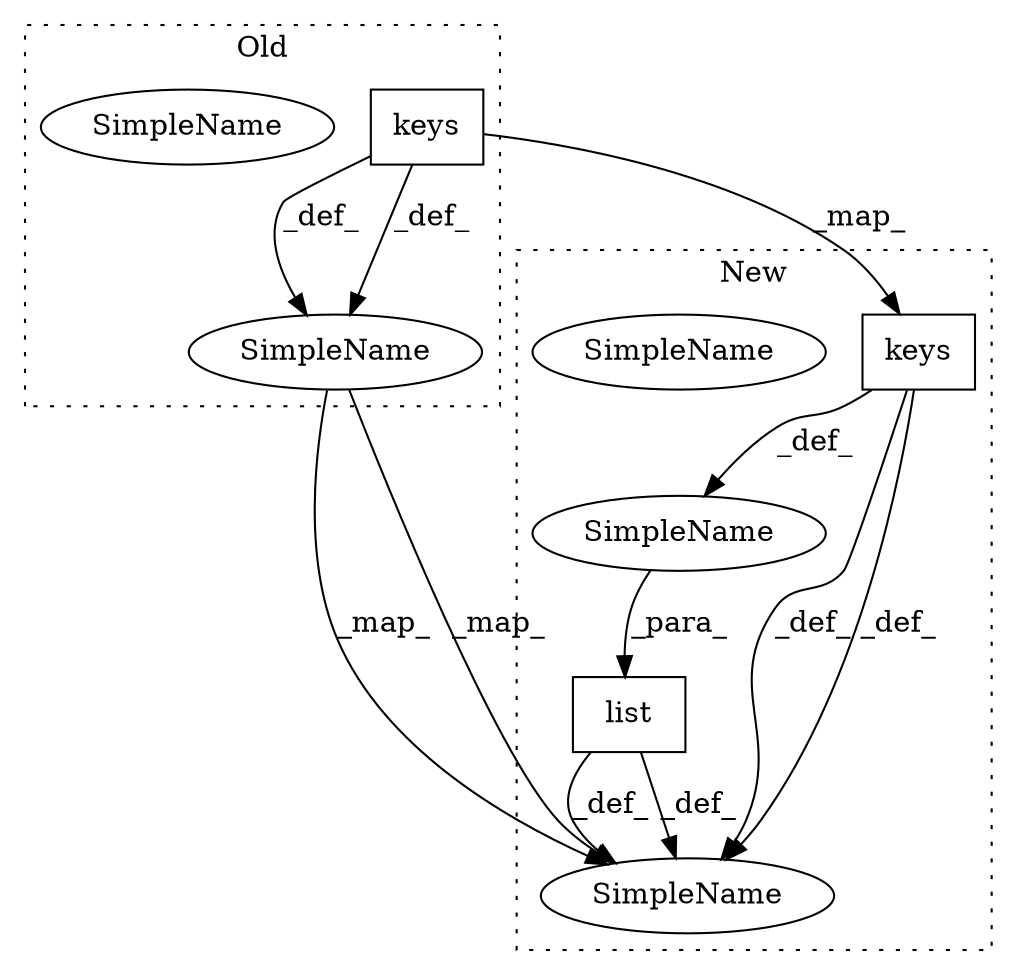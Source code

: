 digraph G {
subgraph cluster0 {
1 [label="keys" a="32" s="3960" l="6" shape="box"];
5 [label="SimpleName" a="42" s="4004" l="5" shape="ellipse"];
8 [label="SimpleName" a="42" s="4004" l="5" shape="ellipse"];
label = "Old";
style="dotted";
}
subgraph cluster1 {
2 [label="keys" a="32" s="3965" l="6" shape="box"];
3 [label="list" a="32" s="3949,3971" l="5,1" shape="box"];
4 [label="SimpleName" a="42" s="" l="" shape="ellipse"];
6 [label="SimpleName" a="42" s="4010" l="5" shape="ellipse"];
7 [label="SimpleName" a="42" s="4010" l="5" shape="ellipse"];
label = "New";
style="dotted";
}
1 -> 8 [label="_def_"];
1 -> 2 [label="_map_"];
1 -> 8 [label="_def_"];
2 -> 7 [label="_def_"];
2 -> 4 [label="_def_"];
2 -> 7 [label="_def_"];
3 -> 7 [label="_def_"];
3 -> 7 [label="_def_"];
4 -> 3 [label="_para_"];
8 -> 7 [label="_map_"];
8 -> 7 [label="_map_"];
}